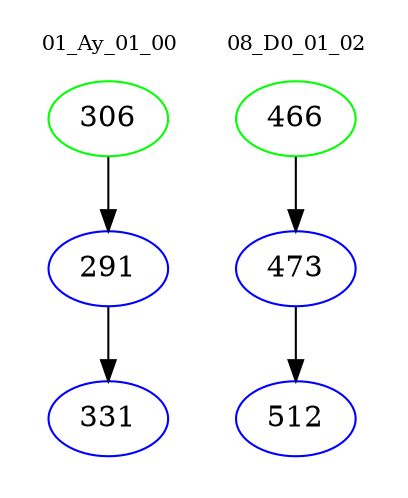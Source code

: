 digraph{
subgraph cluster_0 {
color = white
label = "01_Ay_01_00";
fontsize=10;
T0_306 [label="306", color="green"]
T0_306 -> T0_291 [color="black"]
T0_291 [label="291", color="blue"]
T0_291 -> T0_331 [color="black"]
T0_331 [label="331", color="blue"]
}
subgraph cluster_1 {
color = white
label = "08_D0_01_02";
fontsize=10;
T1_466 [label="466", color="green"]
T1_466 -> T1_473 [color="black"]
T1_473 [label="473", color="blue"]
T1_473 -> T1_512 [color="black"]
T1_512 [label="512", color="blue"]
}
}
